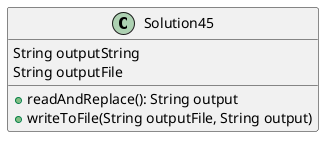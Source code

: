 @startuml
'https://plantuml.com/sequence-diagram


class Solution45 {
String outputString
String outputFile
+readAndReplace(): String output
+writeToFile(String outputFile, String output)
}
@enduml